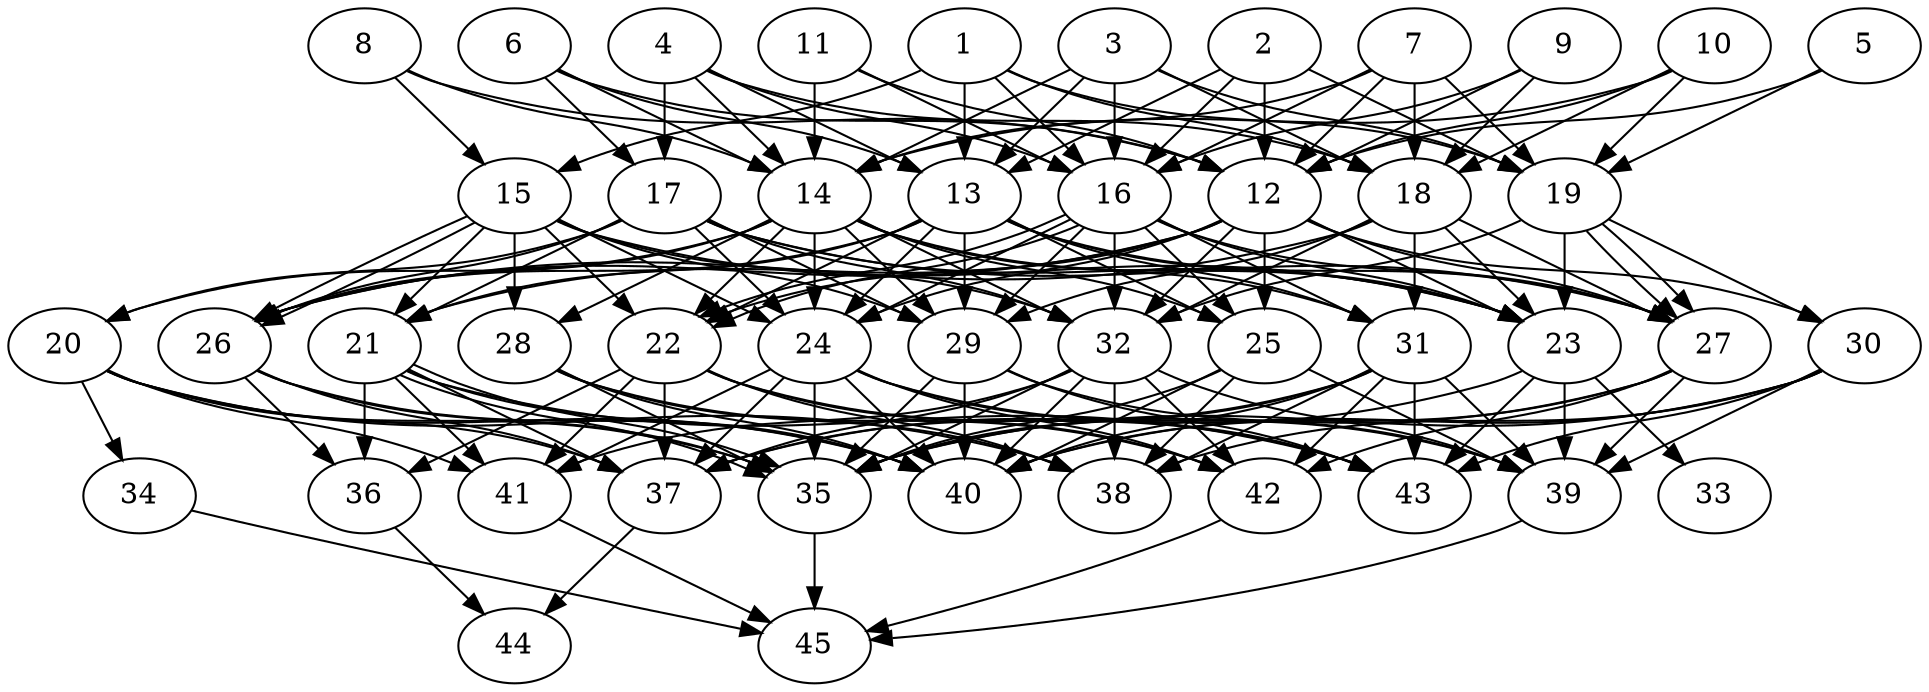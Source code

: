 // DAG automatically generated by daggen at Tue Aug  6 16:31:44 2019
// ./daggen --dot -n 45 --ccr 0.4 --fat 0.6 --regular 0.5 --density 0.9 --mindata 5242880 --maxdata 52428800 
digraph G {
  1 [size="17167360", alpha="0.11", expect_size="6866944"] 
  1 -> 13 [size ="6866944"]
  1 -> 15 [size ="6866944"]
  1 -> 16 [size ="6866944"]
  1 -> 18 [size ="6866944"]
  1 -> 19 [size ="6866944"]
  2 [size="63367680", alpha="0.16", expect_size="25347072"] 
  2 -> 12 [size ="25347072"]
  2 -> 13 [size ="25347072"]
  2 -> 16 [size ="25347072"]
  2 -> 19 [size ="25347072"]
  3 [size="130536960", alpha="0.18", expect_size="52214784"] 
  3 -> 13 [size ="52214784"]
  3 -> 14 [size ="52214784"]
  3 -> 16 [size ="52214784"]
  3 -> 18 [size ="52214784"]
  3 -> 19 [size ="52214784"]
  4 [size="35415040", alpha="0.17", expect_size="14166016"] 
  4 -> 13 [size ="14166016"]
  4 -> 14 [size ="14166016"]
  4 -> 16 [size ="14166016"]
  4 -> 17 [size ="14166016"]
  4 -> 18 [size ="14166016"]
  5 [size="23508480", alpha="0.14", expect_size="9403392"] 
  5 -> 12 [size ="9403392"]
  5 -> 19 [size ="9403392"]
  6 [size="78804480", alpha="0.12", expect_size="31521792"] 
  6 -> 12 [size ="31521792"]
  6 -> 13 [size ="31521792"]
  6 -> 14 [size ="31521792"]
  6 -> 17 [size ="31521792"]
  7 [size="118520320", alpha="0.12", expect_size="47408128"] 
  7 -> 12 [size ="47408128"]
  7 -> 14 [size ="47408128"]
  7 -> 16 [size ="47408128"]
  7 -> 18 [size ="47408128"]
  7 -> 19 [size ="47408128"]
  8 [size="39746560", alpha="0.04", expect_size="15898624"] 
  8 -> 12 [size ="15898624"]
  8 -> 14 [size ="15898624"]
  8 -> 15 [size ="15898624"]
  9 [size="94489600", alpha="0.19", expect_size="37795840"] 
  9 -> 12 [size ="37795840"]
  9 -> 16 [size ="37795840"]
  9 -> 18 [size ="37795840"]
  10 [size="30103040", alpha="0.14", expect_size="12041216"] 
  10 -> 12 [size ="12041216"]
  10 -> 14 [size ="12041216"]
  10 -> 18 [size ="12041216"]
  10 -> 19 [size ="12041216"]
  11 [size="69593600", alpha="0.11", expect_size="27837440"] 
  11 -> 12 [size ="27837440"]
  11 -> 14 [size ="27837440"]
  11 -> 16 [size ="27837440"]
  12 [size="16437760", alpha="0.08", expect_size="6575104"] 
  12 -> 21 [size ="6575104"]
  12 -> 22 [size ="6575104"]
  12 -> 23 [size ="6575104"]
  12 -> 24 [size ="6575104"]
  12 -> 25 [size ="6575104"]
  12 -> 26 [size ="6575104"]
  12 -> 27 [size ="6575104"]
  12 -> 30 [size ="6575104"]
  12 -> 32 [size ="6575104"]
  13 [size="111767040", alpha="0.05", expect_size="44706816"] 
  13 -> 21 [size ="44706816"]
  13 -> 22 [size ="44706816"]
  13 -> 23 [size ="44706816"]
  13 -> 24 [size ="44706816"]
  13 -> 25 [size ="44706816"]
  13 -> 26 [size ="44706816"]
  13 -> 27 [size ="44706816"]
  13 -> 29 [size ="44706816"]
  13 -> 31 [size ="44706816"]
  14 [size="102576640", alpha="0.04", expect_size="41030656"] 
  14 -> 20 [size ="41030656"]
  14 -> 22 [size ="41030656"]
  14 -> 23 [size ="41030656"]
  14 -> 24 [size ="41030656"]
  14 -> 25 [size ="41030656"]
  14 -> 26 [size ="41030656"]
  14 -> 28 [size ="41030656"]
  14 -> 29 [size ="41030656"]
  14 -> 31 [size ="41030656"]
  14 -> 32 [size ="41030656"]
  15 [size="86668800", alpha="0.19", expect_size="34667520"] 
  15 -> 21 [size ="34667520"]
  15 -> 22 [size ="34667520"]
  15 -> 23 [size ="34667520"]
  15 -> 24 [size ="34667520"]
  15 -> 26 [size ="34667520"]
  15 -> 26 [size ="34667520"]
  15 -> 28 [size ="34667520"]
  15 -> 29 [size ="34667520"]
  15 -> 32 [size ="34667520"]
  16 [size="53109760", alpha="0.13", expect_size="21243904"] 
  16 -> 22 [size ="21243904"]
  16 -> 22 [size ="21243904"]
  16 -> 23 [size ="21243904"]
  16 -> 24 [size ="21243904"]
  16 -> 25 [size ="21243904"]
  16 -> 27 [size ="21243904"]
  16 -> 29 [size ="21243904"]
  16 -> 31 [size ="21243904"]
  16 -> 32 [size ="21243904"]
  17 [size="126740480", alpha="0.04", expect_size="50696192"] 
  17 -> 20 [size ="50696192"]
  17 -> 21 [size ="50696192"]
  17 -> 23 [size ="50696192"]
  17 -> 24 [size ="50696192"]
  17 -> 26 [size ="50696192"]
  17 -> 27 [size ="50696192"]
  17 -> 29 [size ="50696192"]
  17 -> 32 [size ="50696192"]
  18 [size="80243200", alpha="0.01", expect_size="32097280"] 
  18 -> 23 [size ="32097280"]
  18 -> 26 [size ="32097280"]
  18 -> 27 [size ="32097280"]
  18 -> 29 [size ="32097280"]
  18 -> 31 [size ="32097280"]
  18 -> 32 [size ="32097280"]
  19 [size="101045760", alpha="0.05", expect_size="40418304"] 
  19 -> 23 [size ="40418304"]
  19 -> 27 [size ="40418304"]
  19 -> 27 [size ="40418304"]
  19 -> 30 [size ="40418304"]
  19 -> 32 [size ="40418304"]
  20 [size="95554560", alpha="0.08", expect_size="38221824"] 
  20 -> 34 [size ="38221824"]
  20 -> 35 [size ="38221824"]
  20 -> 37 [size ="38221824"]
  20 -> 38 [size ="38221824"]
  20 -> 40 [size ="38221824"]
  20 -> 41 [size ="38221824"]
  21 [size="58334720", alpha="0.12", expect_size="23333888"] 
  21 -> 35 [size ="23333888"]
  21 -> 35 [size ="23333888"]
  21 -> 36 [size ="23333888"]
  21 -> 37 [size ="23333888"]
  21 -> 40 [size ="23333888"]
  21 -> 41 [size ="23333888"]
  21 -> 43 [size ="23333888"]
  22 [size="122457600", alpha="0.05", expect_size="48983040"] 
  22 -> 36 [size ="48983040"]
  22 -> 37 [size ="48983040"]
  22 -> 38 [size ="48983040"]
  22 -> 41 [size ="48983040"]
  22 -> 42 [size ="48983040"]
  22 -> 43 [size ="48983040"]
  23 [size="51691520", alpha="0.17", expect_size="20676608"] 
  23 -> 33 [size ="20676608"]
  23 -> 37 [size ="20676608"]
  23 -> 39 [size ="20676608"]
  23 -> 43 [size ="20676608"]
  24 [size="81710080", alpha="0.14", expect_size="32684032"] 
  24 -> 35 [size ="32684032"]
  24 -> 37 [size ="32684032"]
  24 -> 39 [size ="32684032"]
  24 -> 40 [size ="32684032"]
  24 -> 41 [size ="32684032"]
  24 -> 42 [size ="32684032"]
  24 -> 43 [size ="32684032"]
  25 [size="104002560", alpha="0.12", expect_size="41601024"] 
  25 -> 35 [size ="41601024"]
  25 -> 38 [size ="41601024"]
  25 -> 39 [size ="41601024"]
  25 -> 40 [size ="41601024"]
  26 [size="97971200", alpha="0.01", expect_size="39188480"] 
  26 -> 35 [size ="39188480"]
  26 -> 36 [size ="39188480"]
  26 -> 37 [size ="39188480"]
  26 -> 40 [size ="39188480"]
  27 [size="55191040", alpha="0.08", expect_size="22076416"] 
  27 -> 35 [size ="22076416"]
  27 -> 39 [size ="22076416"]
  27 -> 40 [size ="22076416"]
  27 -> 42 [size ="22076416"]
  28 [size="80099840", alpha="0.20", expect_size="32039936"] 
  28 -> 35 [size ="32039936"]
  28 -> 38 [size ="32039936"]
  28 -> 40 [size ="32039936"]
  28 -> 42 [size ="32039936"]
  29 [size="86159360", alpha="0.05", expect_size="34463744"] 
  29 -> 35 [size ="34463744"]
  29 -> 39 [size ="34463744"]
  29 -> 40 [size ="34463744"]
  29 -> 43 [size ="34463744"]
  30 [size="113566720", alpha="0.14", expect_size="45426688"] 
  30 -> 35 [size ="45426688"]
  30 -> 38 [size ="45426688"]
  30 -> 39 [size ="45426688"]
  30 -> 40 [size ="45426688"]
  30 -> 43 [size ="45426688"]
  31 [size="43310080", alpha="0.12", expect_size="17324032"] 
  31 -> 35 [size ="17324032"]
  31 -> 37 [size ="17324032"]
  31 -> 38 [size ="17324032"]
  31 -> 39 [size ="17324032"]
  31 -> 40 [size ="17324032"]
  31 -> 42 [size ="17324032"]
  31 -> 43 [size ="17324032"]
  32 [size="115376640", alpha="0.10", expect_size="46150656"] 
  32 -> 35 [size ="46150656"]
  32 -> 37 [size ="46150656"]
  32 -> 38 [size ="46150656"]
  32 -> 39 [size ="46150656"]
  32 -> 40 [size ="46150656"]
  32 -> 41 [size ="46150656"]
  32 -> 42 [size ="46150656"]
  33 [size="26132480", alpha="0.05", expect_size="10452992"] 
  34 [size="128942080", alpha="0.16", expect_size="51576832"] 
  34 -> 45 [size ="51576832"]
  35 [size="92218880", alpha="0.18", expect_size="36887552"] 
  35 -> 45 [size ="36887552"]
  36 [size="44331520", alpha="0.08", expect_size="17732608"] 
  36 -> 44 [size ="17732608"]
  37 [size="50977280", alpha="0.17", expect_size="20390912"] 
  37 -> 44 [size ="20390912"]
  38 [size="99607040", alpha="0.17", expect_size="39842816"] 
  39 [size="98892800", alpha="0.12", expect_size="39557120"] 
  39 -> 45 [size ="39557120"]
  40 [size="130222080", alpha="0.01", expect_size="52088832"] 
  41 [size="92625920", alpha="0.18", expect_size="37050368"] 
  41 -> 45 [size ="37050368"]
  42 [size="42588160", alpha="0.14", expect_size="17035264"] 
  42 -> 45 [size ="17035264"]
  43 [size="101411840", alpha="0.15", expect_size="40564736"] 
  44 [size="13859840", alpha="0.09", expect_size="5543936"] 
  45 [size="105333760", alpha="0.18", expect_size="42133504"] 
}
